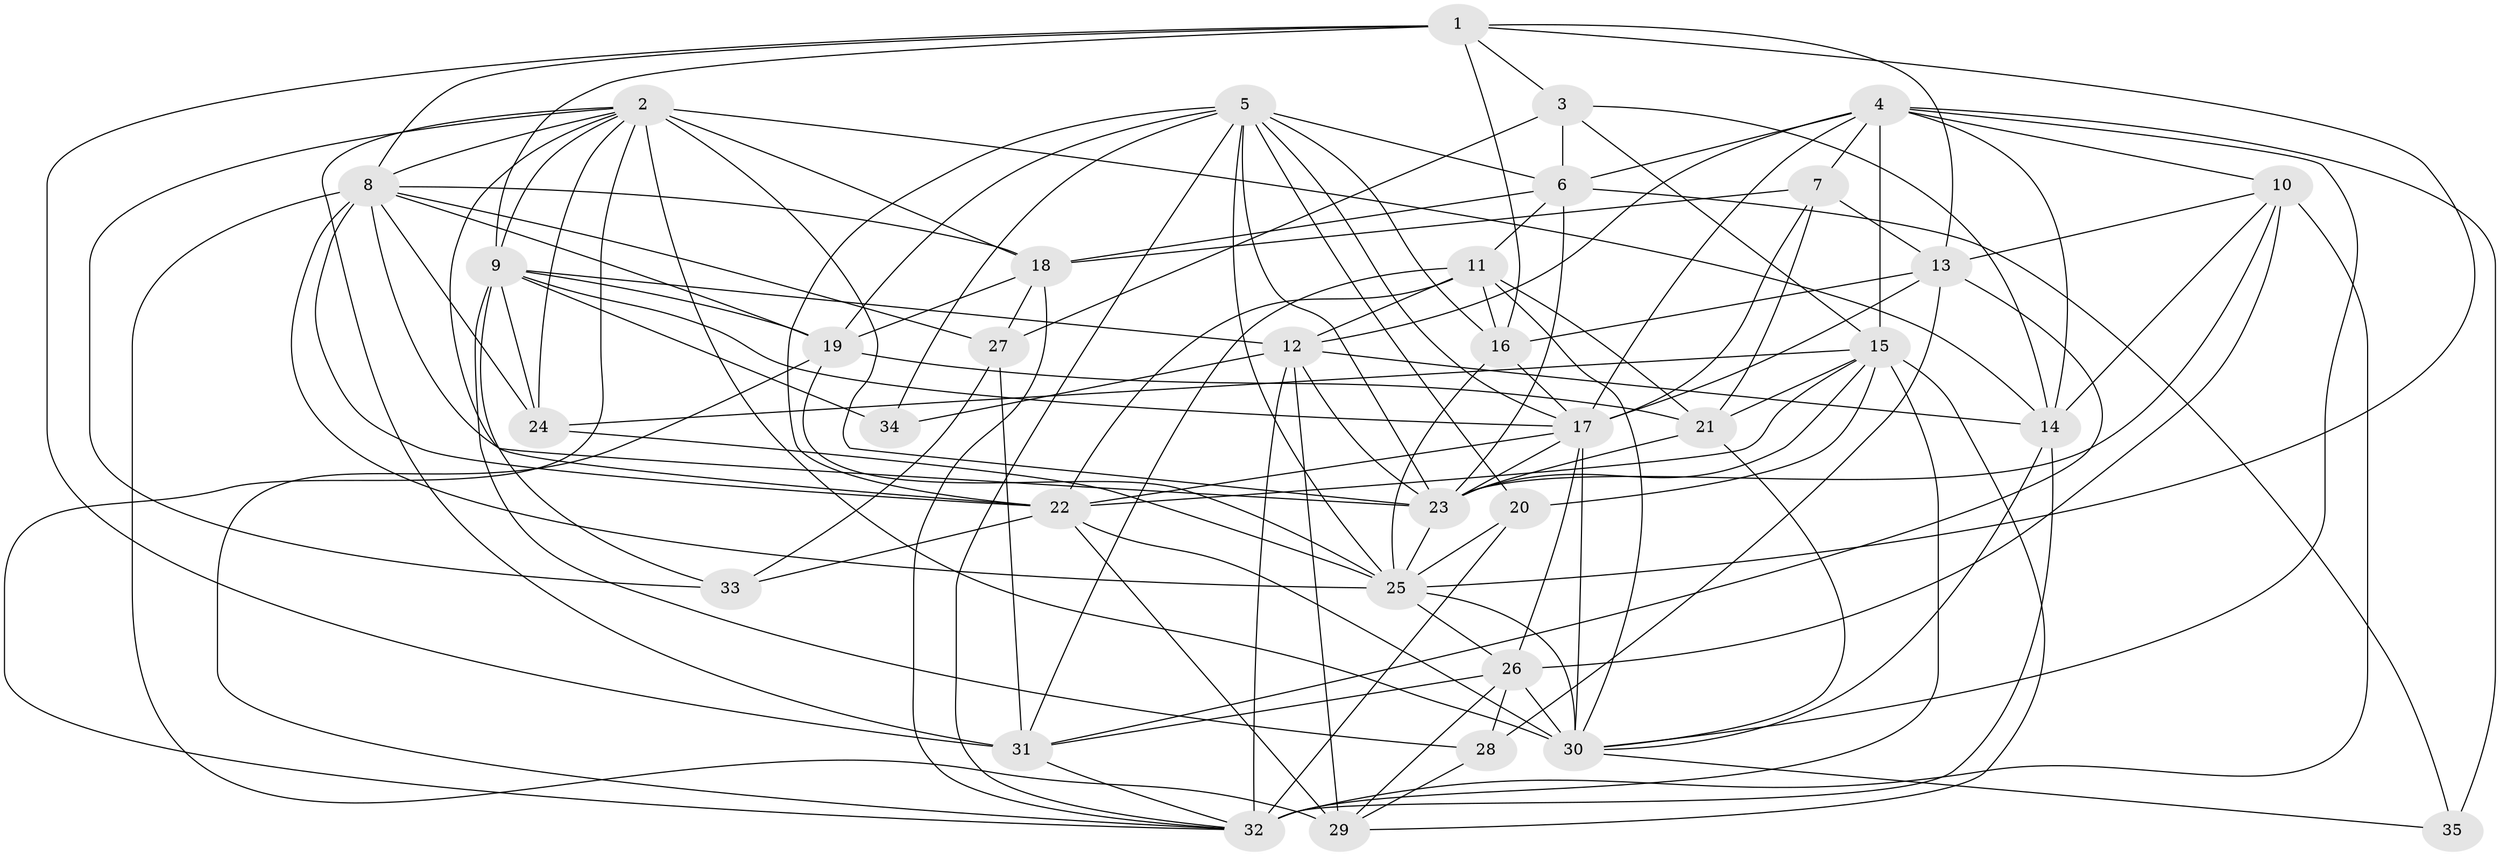 // original degree distribution, {2: 0.10619469026548672, 5: 0.17699115044247787, 4: 0.3274336283185841, 6: 0.061946902654867256, 3: 0.2743362831858407, 7: 0.02654867256637168, 8: 0.02654867256637168}
// Generated by graph-tools (version 1.1) at 2025/51/03/04/25 22:51:17]
// undirected, 35 vertices, 125 edges
graph export_dot {
  node [color=gray90,style=filled];
  1;
  2;
  3;
  4;
  5;
  6;
  7;
  8;
  9;
  10;
  11;
  12;
  13;
  14;
  15;
  16;
  17;
  18;
  19;
  20;
  21;
  22;
  23;
  24;
  25;
  26;
  27;
  28;
  29;
  30;
  31;
  32;
  33;
  34;
  35;
  1 -- 3 [weight=1.0];
  1 -- 8 [weight=1.0];
  1 -- 9 [weight=1.0];
  1 -- 13 [weight=1.0];
  1 -- 16 [weight=1.0];
  1 -- 25 [weight=1.0];
  1 -- 31 [weight=1.0];
  2 -- 8 [weight=1.0];
  2 -- 9 [weight=1.0];
  2 -- 14 [weight=2.0];
  2 -- 18 [weight=1.0];
  2 -- 22 [weight=1.0];
  2 -- 23 [weight=1.0];
  2 -- 24 [weight=1.0];
  2 -- 30 [weight=4.0];
  2 -- 31 [weight=1.0];
  2 -- 32 [weight=1.0];
  2 -- 33 [weight=1.0];
  3 -- 6 [weight=3.0];
  3 -- 14 [weight=1.0];
  3 -- 15 [weight=1.0];
  3 -- 27 [weight=1.0];
  4 -- 6 [weight=1.0];
  4 -- 7 [weight=1.0];
  4 -- 10 [weight=1.0];
  4 -- 12 [weight=1.0];
  4 -- 14 [weight=1.0];
  4 -- 15 [weight=1.0];
  4 -- 17 [weight=1.0];
  4 -- 30 [weight=1.0];
  4 -- 35 [weight=1.0];
  5 -- 6 [weight=1.0];
  5 -- 16 [weight=1.0];
  5 -- 17 [weight=1.0];
  5 -- 19 [weight=1.0];
  5 -- 20 [weight=3.0];
  5 -- 22 [weight=1.0];
  5 -- 23 [weight=1.0];
  5 -- 25 [weight=1.0];
  5 -- 32 [weight=1.0];
  5 -- 34 [weight=2.0];
  6 -- 11 [weight=1.0];
  6 -- 18 [weight=1.0];
  6 -- 23 [weight=1.0];
  6 -- 35 [weight=1.0];
  7 -- 13 [weight=1.0];
  7 -- 17 [weight=1.0];
  7 -- 18 [weight=1.0];
  7 -- 21 [weight=1.0];
  8 -- 18 [weight=1.0];
  8 -- 19 [weight=2.0];
  8 -- 22 [weight=1.0];
  8 -- 23 [weight=1.0];
  8 -- 24 [weight=1.0];
  8 -- 25 [weight=1.0];
  8 -- 27 [weight=1.0];
  8 -- 29 [weight=1.0];
  9 -- 12 [weight=2.0];
  9 -- 17 [weight=1.0];
  9 -- 19 [weight=1.0];
  9 -- 24 [weight=1.0];
  9 -- 28 [weight=1.0];
  9 -- 33 [weight=1.0];
  9 -- 34 [weight=1.0];
  10 -- 13 [weight=1.0];
  10 -- 14 [weight=1.0];
  10 -- 23 [weight=1.0];
  10 -- 26 [weight=4.0];
  10 -- 32 [weight=4.0];
  11 -- 12 [weight=1.0];
  11 -- 16 [weight=1.0];
  11 -- 21 [weight=1.0];
  11 -- 22 [weight=1.0];
  11 -- 30 [weight=1.0];
  11 -- 31 [weight=1.0];
  12 -- 14 [weight=1.0];
  12 -- 23 [weight=1.0];
  12 -- 29 [weight=2.0];
  12 -- 32 [weight=1.0];
  12 -- 34 [weight=2.0];
  13 -- 16 [weight=1.0];
  13 -- 17 [weight=1.0];
  13 -- 28 [weight=1.0];
  13 -- 31 [weight=1.0];
  14 -- 30 [weight=1.0];
  14 -- 32 [weight=1.0];
  15 -- 20 [weight=1.0];
  15 -- 21 [weight=1.0];
  15 -- 22 [weight=1.0];
  15 -- 23 [weight=1.0];
  15 -- 24 [weight=1.0];
  15 -- 29 [weight=1.0];
  15 -- 32 [weight=1.0];
  16 -- 17 [weight=1.0];
  16 -- 25 [weight=1.0];
  17 -- 22 [weight=1.0];
  17 -- 23 [weight=1.0];
  17 -- 26 [weight=1.0];
  17 -- 30 [weight=1.0];
  18 -- 19 [weight=1.0];
  18 -- 27 [weight=1.0];
  18 -- 32 [weight=1.0];
  19 -- 21 [weight=1.0];
  19 -- 25 [weight=2.0];
  19 -- 32 [weight=1.0];
  20 -- 25 [weight=2.0];
  20 -- 32 [weight=3.0];
  21 -- 23 [weight=1.0];
  21 -- 30 [weight=1.0];
  22 -- 29 [weight=1.0];
  22 -- 30 [weight=1.0];
  22 -- 33 [weight=1.0];
  23 -- 25 [weight=1.0];
  24 -- 25 [weight=1.0];
  25 -- 26 [weight=2.0];
  25 -- 30 [weight=1.0];
  26 -- 28 [weight=1.0];
  26 -- 29 [weight=1.0];
  26 -- 30 [weight=1.0];
  26 -- 31 [weight=1.0];
  27 -- 31 [weight=1.0];
  27 -- 33 [weight=1.0];
  28 -- 29 [weight=1.0];
  30 -- 35 [weight=1.0];
  31 -- 32 [weight=1.0];
}
